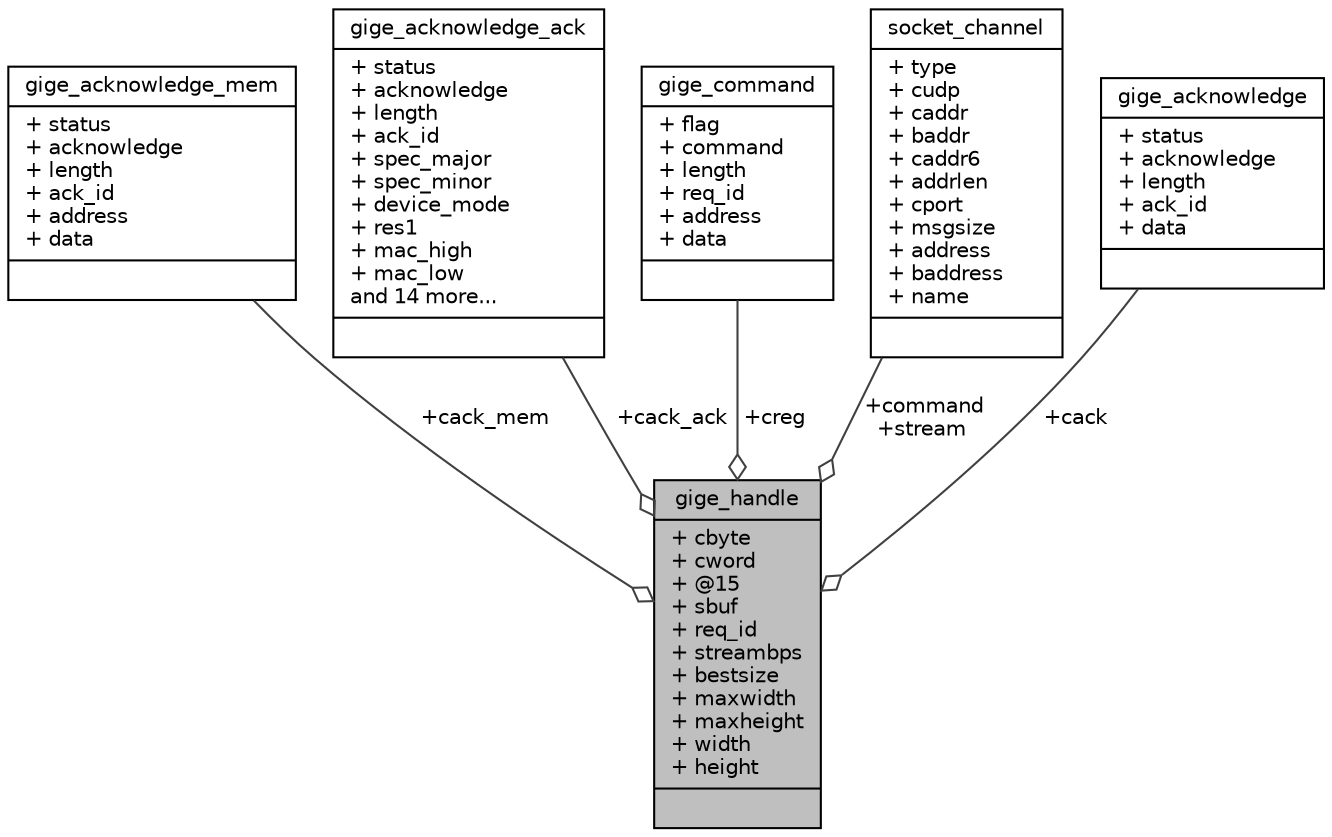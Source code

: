 digraph "gige_handle"
{
 // INTERACTIVE_SVG=YES
  edge [fontname="Helvetica",fontsize="10",labelfontname="Helvetica",labelfontsize="10"];
  node [fontname="Helvetica",fontsize="10",shape=record];
  Node1 [label="{gige_handle\n|+ cbyte\l+ cword\l+ @15\l+ sbuf\l+ req_id\l+ streambps\l+ bestsize\l+ maxwidth\l+ maxheight\l+ width\l+ height\l|}",height=0.2,width=0.4,color="black", fillcolor="grey75", style="filled", fontcolor="black"];
  Node2 -> Node1 [color="grey25",fontsize="10",style="solid",label=" +cack_mem" ,arrowhead="odiamond",fontname="Helvetica"];
  Node2 [label="{gige_acknowledge_mem\n|+ status\l+ acknowledge\l+ length\l+ ack_id\l+ address\l+ data\l|}",height=0.2,width=0.4,color="black", fillcolor="white", style="filled",URL="$structgige__acknowledge__mem.html"];
  Node3 -> Node1 [color="grey25",fontsize="10",style="solid",label=" +cack_ack" ,arrowhead="odiamond",fontname="Helvetica"];
  Node3 [label="{gige_acknowledge_ack\n|+ status\l+ acknowledge\l+ length\l+ ack_id\l+ spec_major\l+ spec_minor\l+ device_mode\l+ res1\l+ mac_high\l+ mac_low\land 14 more...\l|}",height=0.2,width=0.4,color="black", fillcolor="white", style="filled",URL="$structgige__acknowledge__ack.html"];
  Node4 -> Node1 [color="grey25",fontsize="10",style="solid",label=" +creg" ,arrowhead="odiamond",fontname="Helvetica"];
  Node4 [label="{gige_command\n|+ flag\l+ command\l+ length\l+ req_id\l+ address\l+ data\l|}",height=0.2,width=0.4,color="black", fillcolor="white", style="filled",URL="$structgige__command.html"];
  Node5 -> Node1 [color="grey25",fontsize="10",style="solid",label=" +command\n+stream" ,arrowhead="odiamond",fontname="Helvetica"];
  Node5 [label="{socket_channel\n|+ type\l+ cudp\l+ caddr\l+ baddr\l+ caddr6\l+ addrlen\l+ cport\l+ msgsize\l+ address\l+ baddress\l+ name\l|}",height=0.2,width=0.4,color="black", fillcolor="white", style="filled",URL="$structsocket__channel.html"];
  Node6 -> Node1 [color="grey25",fontsize="10",style="solid",label=" +cack" ,arrowhead="odiamond",fontname="Helvetica"];
  Node6 [label="{gige_acknowledge\n|+ status\l+ acknowledge\l+ length\l+ ack_id\l+ data\l|}",height=0.2,width=0.4,color="black", fillcolor="white", style="filled",URL="$structgige__acknowledge.html"];
}
